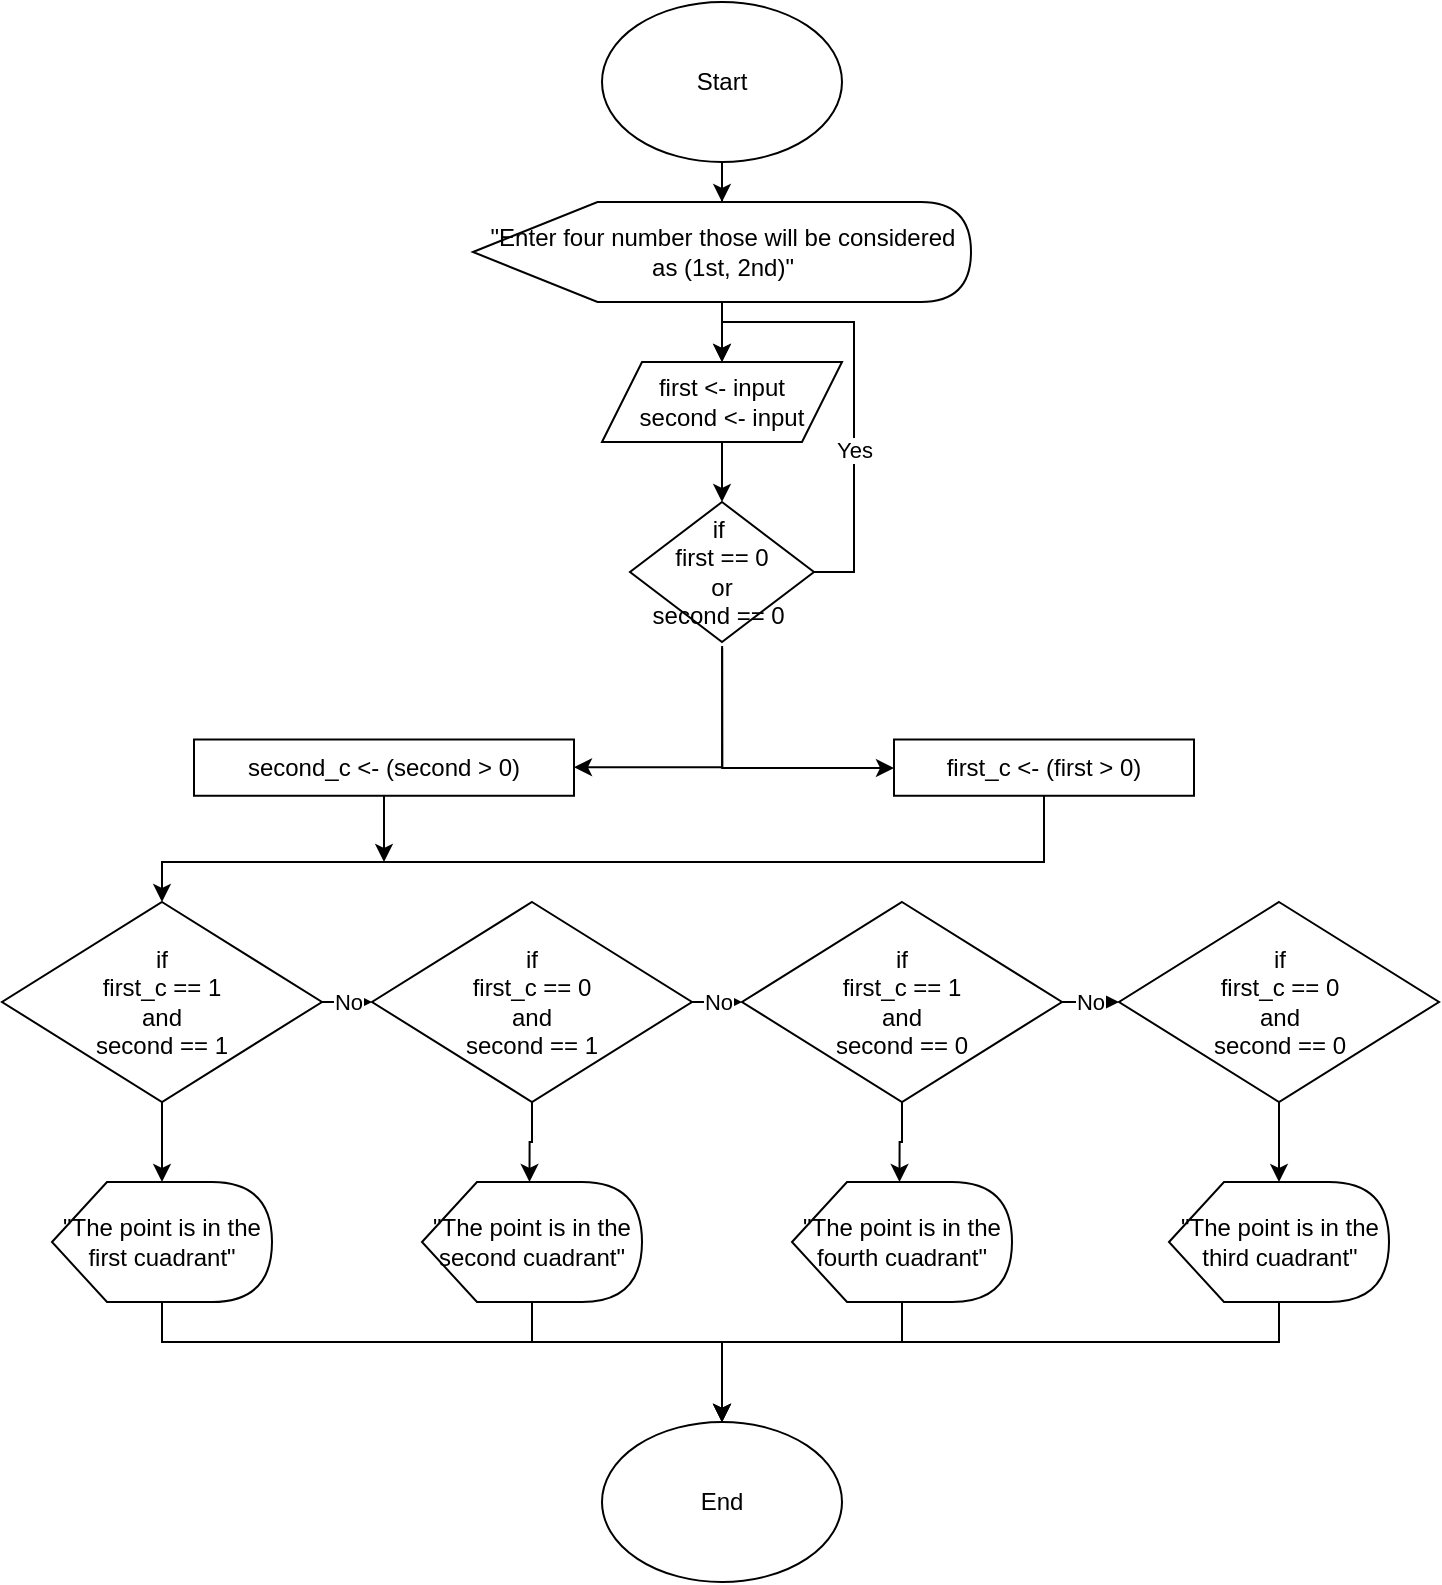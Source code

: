 <mxfile version="15.2.7" type="device"><diagram id="k2xzPaIdN3-qEqBONMae" name="Página-1"><mxGraphModel dx="1487" dy="696" grid="1" gridSize="10" guides="1" tooltips="1" connect="1" arrows="1" fold="1" page="1" pageScale="1" pageWidth="827" pageHeight="1169" math="0" shadow="0"><root><mxCell id="0"/><mxCell id="1" parent="0"/><mxCell id="MfqCxK3Pj0jhnOtxvQYc-4" style="edgeStyle=orthogonalEdgeStyle;rounded=0;orthogonalLoop=1;jettySize=auto;html=1;exitX=0.5;exitY=1;exitDx=0;exitDy=0;" parent="1" source="MfqCxK3Pj0jhnOtxvQYc-1" target="MfqCxK3Pj0jhnOtxvQYc-3" edge="1"><mxGeometry relative="1" as="geometry"/></mxCell><mxCell id="MfqCxK3Pj0jhnOtxvQYc-1" value="Start" style="ellipse;whiteSpace=wrap;html=1;" parent="1" vertex="1"><mxGeometry x="354" y="10" width="120" height="80" as="geometry"/></mxCell><mxCell id="MfqCxK3Pj0jhnOtxvQYc-2" value="End" style="ellipse;whiteSpace=wrap;html=1;" parent="1" vertex="1"><mxGeometry x="354" y="720" width="120" height="80" as="geometry"/></mxCell><mxCell id="MfqCxK3Pj0jhnOtxvQYc-6" value="" style="edgeStyle=orthogonalEdgeStyle;rounded=0;orthogonalLoop=1;jettySize=auto;html=1;" parent="1" source="MfqCxK3Pj0jhnOtxvQYc-3" target="MfqCxK3Pj0jhnOtxvQYc-5" edge="1"><mxGeometry relative="1" as="geometry"/></mxCell><mxCell id="MfqCxK3Pj0jhnOtxvQYc-3" value="&quot;Enter four number those will be considered as (1st, 2nd)&quot;" style="shape=display;whiteSpace=wrap;html=1;" parent="1" vertex="1"><mxGeometry x="289.5" y="110" width="249" height="50" as="geometry"/></mxCell><mxCell id="MfqCxK3Pj0jhnOtxvQYc-8" value="" style="edgeStyle=orthogonalEdgeStyle;rounded=0;orthogonalLoop=1;jettySize=auto;html=1;" parent="1" source="MfqCxK3Pj0jhnOtxvQYc-5" target="MfqCxK3Pj0jhnOtxvQYc-7" edge="1"><mxGeometry relative="1" as="geometry"/></mxCell><mxCell id="MfqCxK3Pj0jhnOtxvQYc-5" value="first &amp;lt;- input&lt;br&gt;second &amp;lt;- input" style="shape=parallelogram;perimeter=parallelogramPerimeter;whiteSpace=wrap;html=1;fixedSize=1;" parent="1" vertex="1"><mxGeometry x="354" y="190" width="120" height="40" as="geometry"/></mxCell><mxCell id="MfqCxK3Pj0jhnOtxvQYc-9" value="Yes" style="edgeStyle=orthogonalEdgeStyle;rounded=0;orthogonalLoop=1;jettySize=auto;html=1;exitX=1;exitY=0.5;exitDx=0;exitDy=0;entryX=0.5;entryY=0;entryDx=0;entryDy=0;" parent="1" source="MfqCxK3Pj0jhnOtxvQYc-7" target="MfqCxK3Pj0jhnOtxvQYc-5" edge="1"><mxGeometry x="-0.296" relative="1" as="geometry"><mxPoint x="420" y="250" as="targetPoint"/><mxPoint as="offset"/></mxGeometry></mxCell><mxCell id="kt52WEXAAm_VH8SsOw4D-4" value="" style="edgeStyle=orthogonalEdgeStyle;rounded=0;orthogonalLoop=1;jettySize=auto;html=1;entryX=1;entryY=0.5;entryDx=0;entryDy=0;" edge="1" parent="1"><mxGeometry relative="1" as="geometry"><mxPoint x="414.059" y="331.955" as="sourcePoint"/><mxPoint x="340" y="392.625" as="targetPoint"/><Array as="points"><mxPoint x="414" y="393"/></Array></mxGeometry></mxCell><mxCell id="kt52WEXAAm_VH8SsOw4D-16" style="edgeStyle=orthogonalEdgeStyle;rounded=0;orthogonalLoop=1;jettySize=auto;html=1;" edge="1" parent="1"><mxGeometry relative="1" as="geometry"><mxPoint x="500" y="393" as="targetPoint"/><mxPoint x="414.059" y="332.955" as="sourcePoint"/><Array as="points"><mxPoint x="414" y="393"/><mxPoint x="500" y="393"/></Array></mxGeometry></mxCell><mxCell id="MfqCxK3Pj0jhnOtxvQYc-7" value="if&amp;nbsp;&lt;br&gt;first == 0&lt;br&gt;or&lt;br&gt;second == 0&amp;nbsp;" style="rhombus;whiteSpace=wrap;html=1;" parent="1" vertex="1"><mxGeometry x="368" y="260" width="92" height="70" as="geometry"/></mxCell><mxCell id="kt52WEXAAm_VH8SsOw4D-17" style="edgeStyle=orthogonalEdgeStyle;rounded=0;orthogonalLoop=1;jettySize=auto;html=1;entryX=0.5;entryY=0;entryDx=0;entryDy=0;" edge="1" parent="1" source="kt52WEXAAm_VH8SsOw4D-7" target="kt52WEXAAm_VH8SsOw4D-19"><mxGeometry relative="1" as="geometry"><mxPoint x="70" y="460" as="targetPoint"/><Array as="points"><mxPoint x="575" y="440"/><mxPoint x="134" y="440"/></Array></mxGeometry></mxCell><mxCell id="kt52WEXAAm_VH8SsOw4D-7" value="first_c &amp;lt;- (first &amp;gt; 0)" style="rounded=0;whiteSpace=wrap;html=1;" vertex="1" parent="1"><mxGeometry x="500" y="378.75" width="150" height="28.13" as="geometry"/></mxCell><mxCell id="kt52WEXAAm_VH8SsOw4D-18" style="edgeStyle=orthogonalEdgeStyle;rounded=0;orthogonalLoop=1;jettySize=auto;html=1;" edge="1" parent="1" source="kt52WEXAAm_VH8SsOw4D-8"><mxGeometry relative="1" as="geometry"><mxPoint x="245" y="440" as="targetPoint"/></mxGeometry></mxCell><mxCell id="kt52WEXAAm_VH8SsOw4D-8" value="second_c &amp;lt;- (second &amp;gt; 0)" style="rounded=0;whiteSpace=wrap;html=1;" vertex="1" parent="1"><mxGeometry x="150" y="378.75" width="190" height="28.13" as="geometry"/></mxCell><mxCell id="kt52WEXAAm_VH8SsOw4D-21" value="No" style="edgeStyle=orthogonalEdgeStyle;rounded=0;orthogonalLoop=1;jettySize=auto;html=1;entryX=0;entryY=0.5;entryDx=0;entryDy=0;" edge="1" parent="1" source="kt52WEXAAm_VH8SsOw4D-19" target="kt52WEXAAm_VH8SsOw4D-20"><mxGeometry relative="1" as="geometry"/></mxCell><mxCell id="kt52WEXAAm_VH8SsOw4D-30" style="edgeStyle=orthogonalEdgeStyle;rounded=0;orthogonalLoop=1;jettySize=auto;html=1;exitX=0.5;exitY=1;exitDx=0;exitDy=0;" edge="1" parent="1" source="kt52WEXAAm_VH8SsOw4D-19"><mxGeometry relative="1" as="geometry"><mxPoint x="134" y="600" as="targetPoint"/></mxGeometry></mxCell><mxCell id="kt52WEXAAm_VH8SsOw4D-19" value="if&lt;br&gt;first_c == 1&lt;br&gt;&amp;nbsp;and&amp;nbsp;&lt;br&gt;second == 1" style="rhombus;whiteSpace=wrap;html=1;" vertex="1" parent="1"><mxGeometry x="54" y="460" width="160" height="100" as="geometry"/></mxCell><mxCell id="kt52WEXAAm_VH8SsOw4D-23" value="No" style="edgeStyle=orthogonalEdgeStyle;rounded=0;orthogonalLoop=1;jettySize=auto;html=1;entryX=0;entryY=0.5;entryDx=0;entryDy=0;" edge="1" parent="1" source="kt52WEXAAm_VH8SsOw4D-20" target="kt52WEXAAm_VH8SsOw4D-22"><mxGeometry relative="1" as="geometry"/></mxCell><mxCell id="kt52WEXAAm_VH8SsOw4D-37" style="edgeStyle=orthogonalEdgeStyle;rounded=0;orthogonalLoop=1;jettySize=auto;html=1;entryX=0;entryY=0;entryDx=53.75;entryDy=0;entryPerimeter=0;" edge="1" parent="1" source="kt52WEXAAm_VH8SsOw4D-20" target="kt52WEXAAm_VH8SsOw4D-31"><mxGeometry relative="1" as="geometry"/></mxCell><mxCell id="kt52WEXAAm_VH8SsOw4D-20" value="if&lt;br&gt;first_c == 0&lt;br&gt;&amp;nbsp;and&amp;nbsp;&lt;br&gt;second == 1" style="rhombus;whiteSpace=wrap;html=1;" vertex="1" parent="1"><mxGeometry x="239" y="460" width="160" height="100" as="geometry"/></mxCell><mxCell id="kt52WEXAAm_VH8SsOw4D-25" value="No" style="edgeStyle=orthogonalEdgeStyle;rounded=0;orthogonalLoop=1;jettySize=auto;html=1;entryX=0;entryY=0.5;entryDx=0;entryDy=0;" edge="1" parent="1" source="kt52WEXAAm_VH8SsOw4D-22" target="kt52WEXAAm_VH8SsOw4D-24"><mxGeometry relative="1" as="geometry"/></mxCell><mxCell id="kt52WEXAAm_VH8SsOw4D-36" style="edgeStyle=orthogonalEdgeStyle;rounded=0;orthogonalLoop=1;jettySize=auto;html=1;entryX=0;entryY=0;entryDx=53.75;entryDy=0;entryPerimeter=0;" edge="1" parent="1" source="kt52WEXAAm_VH8SsOw4D-22" target="kt52WEXAAm_VH8SsOw4D-32"><mxGeometry relative="1" as="geometry"/></mxCell><mxCell id="kt52WEXAAm_VH8SsOw4D-22" value="if&lt;br&gt;first_c == 1&lt;br&gt;&amp;nbsp;and&amp;nbsp;&lt;br&gt;second == 0" style="rhombus;whiteSpace=wrap;html=1;" vertex="1" parent="1"><mxGeometry x="424" y="460" width="160" height="100" as="geometry"/></mxCell><mxCell id="kt52WEXAAm_VH8SsOw4D-34" style="edgeStyle=orthogonalEdgeStyle;rounded=0;orthogonalLoop=1;jettySize=auto;html=1;" edge="1" parent="1" source="kt52WEXAAm_VH8SsOw4D-24" target="kt52WEXAAm_VH8SsOw4D-33"><mxGeometry relative="1" as="geometry"/></mxCell><mxCell id="kt52WEXAAm_VH8SsOw4D-24" value="if&lt;br&gt;first_c == 0&lt;br&gt;&amp;nbsp;and&amp;nbsp;&lt;br&gt;second == 0" style="rhombus;whiteSpace=wrap;html=1;" vertex="1" parent="1"><mxGeometry x="612.5" y="460" width="160" height="100" as="geometry"/></mxCell><mxCell id="kt52WEXAAm_VH8SsOw4D-41" style="edgeStyle=orthogonalEdgeStyle;rounded=0;orthogonalLoop=1;jettySize=auto;html=1;entryX=0.5;entryY=0;entryDx=0;entryDy=0;" edge="1" parent="1" source="kt52WEXAAm_VH8SsOw4D-26" target="MfqCxK3Pj0jhnOtxvQYc-2"><mxGeometry relative="1" as="geometry"><Array as="points"><mxPoint x="134" y="680"/><mxPoint x="414" y="680"/></Array></mxGeometry></mxCell><mxCell id="kt52WEXAAm_VH8SsOw4D-26" value="&quot;The point is in the first cuadrant&quot;" style="shape=display;whiteSpace=wrap;html=1;" vertex="1" parent="1"><mxGeometry x="79" y="600" width="110" height="60" as="geometry"/></mxCell><mxCell id="kt52WEXAAm_VH8SsOw4D-40" style="edgeStyle=orthogonalEdgeStyle;rounded=0;orthogonalLoop=1;jettySize=auto;html=1;entryX=0.5;entryY=0;entryDx=0;entryDy=0;" edge="1" parent="1" source="kt52WEXAAm_VH8SsOw4D-31" target="MfqCxK3Pj0jhnOtxvQYc-2"><mxGeometry relative="1" as="geometry"><Array as="points"><mxPoint x="319" y="680"/><mxPoint x="414" y="680"/></Array></mxGeometry></mxCell><mxCell id="kt52WEXAAm_VH8SsOw4D-31" value="&quot;The point is in the second cuadrant&quot;" style="shape=display;whiteSpace=wrap;html=1;" vertex="1" parent="1"><mxGeometry x="264" y="600" width="110" height="60" as="geometry"/></mxCell><mxCell id="kt52WEXAAm_VH8SsOw4D-39" style="edgeStyle=orthogonalEdgeStyle;rounded=0;orthogonalLoop=1;jettySize=auto;html=1;entryX=0.5;entryY=0;entryDx=0;entryDy=0;" edge="1" parent="1" source="kt52WEXAAm_VH8SsOw4D-32" target="MfqCxK3Pj0jhnOtxvQYc-2"><mxGeometry relative="1" as="geometry"><Array as="points"><mxPoint x="504" y="680"/><mxPoint x="414" y="680"/></Array></mxGeometry></mxCell><mxCell id="kt52WEXAAm_VH8SsOw4D-32" value="&quot;The point is in the fourth cuadrant&quot;" style="shape=display;whiteSpace=wrap;html=1;" vertex="1" parent="1"><mxGeometry x="449" y="600" width="110" height="60" as="geometry"/></mxCell><mxCell id="kt52WEXAAm_VH8SsOw4D-38" style="edgeStyle=orthogonalEdgeStyle;rounded=0;orthogonalLoop=1;jettySize=auto;html=1;entryX=0.5;entryY=0;entryDx=0;entryDy=0;" edge="1" parent="1" source="kt52WEXAAm_VH8SsOw4D-33" target="MfqCxK3Pj0jhnOtxvQYc-2"><mxGeometry relative="1" as="geometry"><Array as="points"><mxPoint x="693" y="680"/><mxPoint x="414" y="680"/></Array></mxGeometry></mxCell><mxCell id="kt52WEXAAm_VH8SsOw4D-33" value="&quot;The point is in the third cuadrant&quot;" style="shape=display;whiteSpace=wrap;html=1;" vertex="1" parent="1"><mxGeometry x="637.5" y="600" width="110" height="60" as="geometry"/></mxCell></root></mxGraphModel></diagram></mxfile>